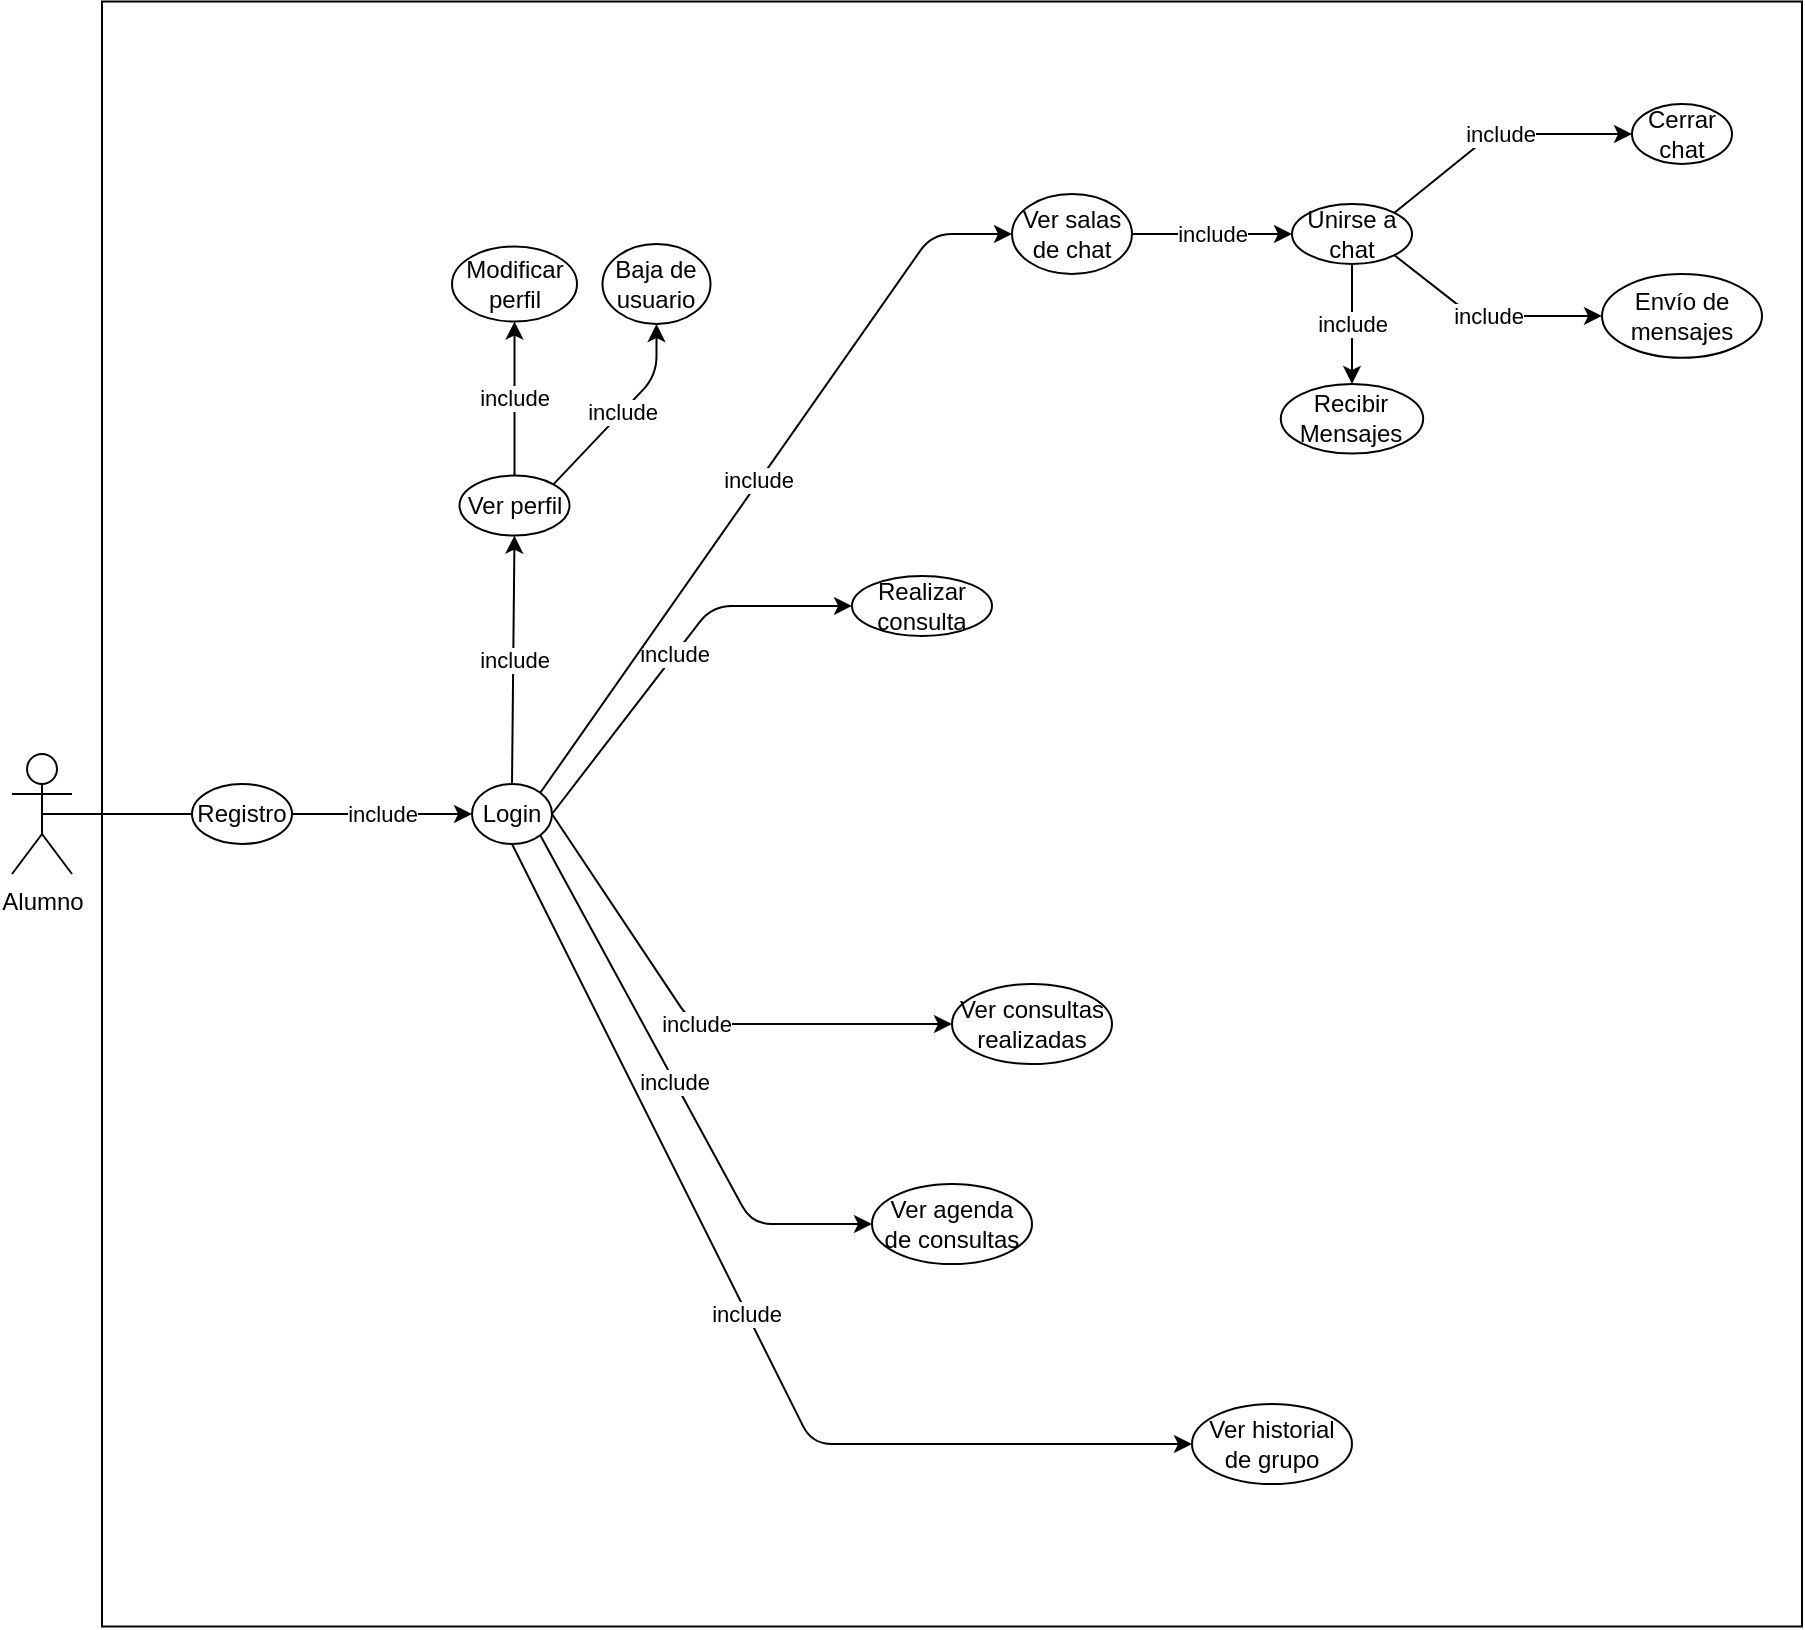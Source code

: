 <mxfile version="15.1.1" type="google"><diagram id="5SgqwKoPRS_P6ZZrhrAm" name="Page-1"><mxGraphModel dx="1662" dy="794" grid="1" gridSize="10" guides="1" tooltips="1" connect="1" arrows="1" fold="1" page="1" pageScale="1" pageWidth="827" pageHeight="1169" math="0" shadow="0"><root><mxCell id="0"/><mxCell id="1" parent="0"/><mxCell id="daEO_LViT05kbiS33h5r-54" value="" style="whiteSpace=wrap;html=1;" parent="1" vertex="1"><mxGeometry x="245" y="178.75" width="850" height="812.5" as="geometry"/></mxCell><mxCell id="daEO_LViT05kbiS33h5r-55" value="Alumno" style="shape=umlActor;verticalLabelPosition=bottom;verticalAlign=top;html=1;outlineConnect=0;" parent="1" vertex="1"><mxGeometry x="200" y="555" width="30" height="60" as="geometry"/></mxCell><mxCell id="daEO_LViT05kbiS33h5r-56" value="Registro" style="ellipse;whiteSpace=wrap;html=1;" parent="1" vertex="1"><mxGeometry x="290" y="570" width="50" height="30" as="geometry"/></mxCell><mxCell id="daEO_LViT05kbiS33h5r-57" value="Login" style="ellipse;whiteSpace=wrap;html=1;" parent="1" vertex="1"><mxGeometry x="430" y="570" width="40" height="30" as="geometry"/></mxCell><mxCell id="daEO_LViT05kbiS33h5r-58" value="include" style="endArrow=classic;html=1;exitX=1;exitY=0.5;exitDx=0;exitDy=0;entryX=0;entryY=0.5;entryDx=0;entryDy=0;" parent="1" source="daEO_LViT05kbiS33h5r-56" target="daEO_LViT05kbiS33h5r-57" edge="1"><mxGeometry width="50" height="50" relative="1" as="geometry"><mxPoint x="580" y="790" as="sourcePoint"/><mxPoint x="630" y="740" as="targetPoint"/></mxGeometry></mxCell><mxCell id="daEO_LViT05kbiS33h5r-59" value="" style="endArrow=none;html=1;exitX=0.5;exitY=0.5;exitDx=0;exitDy=0;exitPerimeter=0;entryX=0;entryY=0.5;entryDx=0;entryDy=0;endFill=0;" parent="1" source="daEO_LViT05kbiS33h5r-55" target="daEO_LViT05kbiS33h5r-56" edge="1"><mxGeometry width="50" height="50" relative="1" as="geometry"><mxPoint x="850" y="780" as="sourcePoint"/><mxPoint x="900" y="730" as="targetPoint"/></mxGeometry></mxCell><mxCell id="daEO_LViT05kbiS33h5r-60" value="Ver salas de chat" style="ellipse;whiteSpace=wrap;html=1;" parent="1" vertex="1"><mxGeometry x="700" y="275" width="60" height="40" as="geometry"/></mxCell><mxCell id="daEO_LViT05kbiS33h5r-63" value="Ver consultas realizadas" style="ellipse;whiteSpace=wrap;html=1;" parent="1" vertex="1"><mxGeometry x="670" y="670" width="80" height="40" as="geometry"/></mxCell><mxCell id="daEO_LViT05kbiS33h5r-64" value="Ver historial de grupo" style="ellipse;whiteSpace=wrap;html=1;" parent="1" vertex="1"><mxGeometry x="790" y="880" width="80" height="40" as="geometry"/></mxCell><mxCell id="daEO_LViT05kbiS33h5r-65" value="Ver agenda de consultas" style="ellipse;whiteSpace=wrap;html=1;" parent="1" vertex="1"><mxGeometry x="630" y="770" width="80" height="40" as="geometry"/></mxCell><mxCell id="daEO_LViT05kbiS33h5r-67" value="include" style="endArrow=classic;html=1;exitX=1;exitY=1;exitDx=0;exitDy=0;entryX=0;entryY=0.5;entryDx=0;entryDy=0;" parent="1" source="daEO_LViT05kbiS33h5r-57" target="daEO_LViT05kbiS33h5r-65" edge="1"><mxGeometry width="50" height="50" relative="1" as="geometry"><mxPoint x="465" y="610" as="sourcePoint"/><mxPoint x="640" y="790" as="targetPoint"/><Array as="points"><mxPoint x="570" y="790"/></Array></mxGeometry></mxCell><mxCell id="daEO_LViT05kbiS33h5r-69" value="include" style="endArrow=classic;html=1;exitX=0.5;exitY=1;exitDx=0;exitDy=0;entryX=0;entryY=0.5;entryDx=0;entryDy=0;" parent="1" source="daEO_LViT05kbiS33h5r-57" target="daEO_LViT05kbiS33h5r-64" edge="1"><mxGeometry width="50" height="50" relative="1" as="geometry"><mxPoint x="360.0" y="605" as="sourcePoint"/><mxPoint x="450" y="605" as="targetPoint"/><Array as="points"><mxPoint x="600" y="900"/></Array></mxGeometry></mxCell><mxCell id="daEO_LViT05kbiS33h5r-71" value="include" style="endArrow=classic;html=1;exitX=1;exitY=0.5;exitDx=0;exitDy=0;entryX=0;entryY=0.5;entryDx=0;entryDy=0;" parent="1" source="daEO_LViT05kbiS33h5r-57" target="5plm2tHr7awxJnXYfQQF-3" edge="1"><mxGeometry width="50" height="50" relative="1" as="geometry"><mxPoint x="699.749" y="379.142" as="sourcePoint"/><mxPoint x="670.0" y="480.94" as="targetPoint"/><Array as="points"><mxPoint x="550" y="481"/></Array></mxGeometry></mxCell><mxCell id="daEO_LViT05kbiS33h5r-72" value="include" style="endArrow=classic;html=1;exitX=1;exitY=0;exitDx=0;exitDy=0;entryX=0;entryY=0.5;entryDx=0;entryDy=0;" parent="1" source="daEO_LViT05kbiS33h5r-57" target="daEO_LViT05kbiS33h5r-60" edge="1"><mxGeometry width="50" height="50" relative="1" as="geometry"><mxPoint x="699.749" y="350.858" as="sourcePoint"/><mxPoint x="550" y="490" as="targetPoint"/><Array as="points"><mxPoint x="660" y="295"/></Array></mxGeometry></mxCell><mxCell id="daEO_LViT05kbiS33h5r-76" value="Cerrar chat" style="ellipse;whiteSpace=wrap;html=1;" parent="1" vertex="1"><mxGeometry x="1010" y="230" width="50" height="30" as="geometry"/></mxCell><mxCell id="daEO_LViT05kbiS33h5r-77" value="Unirse a chat" style="ellipse;whiteSpace=wrap;html=1;" parent="1" vertex="1"><mxGeometry x="840" y="280" width="60" height="30" as="geometry"/></mxCell><mxCell id="daEO_LViT05kbiS33h5r-78" value="include" style="endArrow=classic;html=1;exitX=1;exitY=0.5;exitDx=0;exitDy=0;entryX=0;entryY=0.5;entryDx=0;entryDy=0;" parent="1" source="daEO_LViT05kbiS33h5r-60" target="daEO_LViT05kbiS33h5r-77" edge="1"><mxGeometry width="50" height="50" relative="1" as="geometry"><mxPoint x="861.002" y="290.719" as="sourcePoint"/><mxPoint x="1000" y="205" as="targetPoint"/><Array as="points"/></mxGeometry></mxCell><mxCell id="daEO_LViT05kbiS33h5r-79" value="include" style="endArrow=classic;html=1;exitX=1;exitY=0;exitDx=0;exitDy=0;entryX=0;entryY=0.5;entryDx=0;entryDy=0;" parent="1" source="daEO_LViT05kbiS33h5r-77" target="daEO_LViT05kbiS33h5r-76" edge="1"><mxGeometry width="50" height="50" relative="1" as="geometry"><mxPoint x="930.0" y="215" as="sourcePoint"/><mxPoint x="985" y="365" as="targetPoint"/><Array as="points"><mxPoint x="940" y="245"/></Array></mxGeometry></mxCell><mxCell id="daEO_LViT05kbiS33h5r-90" value="include" style="endArrow=classic;html=1;exitX=0.5;exitY=1;exitDx=0;exitDy=0;entryX=0.5;entryY=0;entryDx=0;entryDy=0;" parent="1" source="daEO_LViT05kbiS33h5r-77" target="daEO_LViT05kbiS33h5r-96" edge="1"><mxGeometry width="50" height="50" relative="1" as="geometry"><mxPoint x="1006.213" y="475.003" as="sourcePoint"/><mxPoint x="1070" y="420.61" as="targetPoint"/><Array as="points"/></mxGeometry></mxCell><mxCell id="daEO_LViT05kbiS33h5r-93" value="Envío de mensajes" style="ellipse;whiteSpace=wrap;html=1;" parent="1" vertex="1"><mxGeometry x="995" y="315" width="80" height="41.89" as="geometry"/></mxCell><mxCell id="daEO_LViT05kbiS33h5r-94" value="include" style="endArrow=classic;html=1;exitX=1;exitY=1;exitDx=0;exitDy=0;entryX=0;entryY=0.5;entryDx=0;entryDy=0;" parent="1" source="daEO_LViT05kbiS33h5r-77" target="daEO_LViT05kbiS33h5r-93" edge="1"><mxGeometry width="50" height="50" relative="1" as="geometry"><mxPoint x="1121.213" y="434.752" as="sourcePoint"/><mxPoint x="1200" y="672.5" as="targetPoint"/><Array as="points"><mxPoint x="930" y="336"/></Array></mxGeometry></mxCell><mxCell id="daEO_LViT05kbiS33h5r-96" value="Recibir Mensajes" style="ellipse;whiteSpace=wrap;html=1;" parent="1" vertex="1"><mxGeometry x="834.39" y="370.0" width="71.21" height="34.75" as="geometry"/></mxCell><mxCell id="daEO_LViT05kbiS33h5r-98" value="Ver perfil" style="ellipse;whiteSpace=wrap;html=1;" parent="1" vertex="1"><mxGeometry x="423.75" y="415.79" width="55" height="30" as="geometry"/></mxCell><mxCell id="daEO_LViT05kbiS33h5r-99" value="Baja de usuario" style="ellipse;whiteSpace=wrap;html=1;" parent="1" vertex="1"><mxGeometry x="495.25" y="300" width="54" height="40" as="geometry"/></mxCell><mxCell id="daEO_LViT05kbiS33h5r-100" value="include" style="endArrow=classic;html=1;exitX=1;exitY=0;exitDx=0;exitDy=0;entryX=0.5;entryY=1;entryDx=0;entryDy=0;" parent="1" source="daEO_LViT05kbiS33h5r-98" target="daEO_LViT05kbiS33h5r-99" edge="1"><mxGeometry width="50" height="50" relative="1" as="geometry"><mxPoint x="376.25" y="585.79" as="sourcePoint"/><mxPoint x="846.25" y="575.79" as="targetPoint"/><Array as="points"><mxPoint x="522.25" y="365.79"/></Array></mxGeometry></mxCell><mxCell id="daEO_LViT05kbiS33h5r-101" value="include" style="endArrow=classic;html=1;exitX=0.5;exitY=0;exitDx=0;exitDy=0;entryX=0.5;entryY=1;entryDx=0;entryDy=0;" parent="1" source="daEO_LViT05kbiS33h5r-57" target="daEO_LViT05kbiS33h5r-98" edge="1"><mxGeometry width="50" height="50" relative="1" as="geometry"><mxPoint x="451.25" y="565.79" as="sourcePoint"/><mxPoint x="846.25" y="575.79" as="targetPoint"/></mxGeometry></mxCell><mxCell id="daEO_LViT05kbiS33h5r-102" value="Modificar perfil" style="ellipse;whiteSpace=wrap;html=1;" parent="1" vertex="1"><mxGeometry x="420" y="301.25" width="62.5" height="37.5" as="geometry"/></mxCell><mxCell id="daEO_LViT05kbiS33h5r-103" value="include" style="endArrow=classic;html=1;exitX=0.5;exitY=0;exitDx=0;exitDy=0;entryX=0.5;entryY=1;entryDx=0;entryDy=0;" parent="1" source="daEO_LViT05kbiS33h5r-98" target="daEO_LViT05kbiS33h5r-102" edge="1"><mxGeometry width="50" height="50" relative="1" as="geometry"><mxPoint x="336.25" y="205.79" as="sourcePoint"/><mxPoint x="446.25" y="155.79" as="targetPoint"/><Array as="points"/></mxGeometry></mxCell><mxCell id="5plm2tHr7awxJnXYfQQF-3" value="Realizar consulta" style="ellipse;whiteSpace=wrap;html=1;" parent="1" vertex="1"><mxGeometry x="620" y="465.94" width="70" height="30" as="geometry"/></mxCell><mxCell id="BGCzAov3iWr7ABzAGm3T-2" value="include" style="endArrow=classic;html=1;exitX=1;exitY=0.5;exitDx=0;exitDy=0;entryX=0;entryY=0.5;entryDx=0;entryDy=0;" parent="1" source="daEO_LViT05kbiS33h5r-57" target="daEO_LViT05kbiS33h5r-63" edge="1"><mxGeometry width="50" height="50" relative="1" as="geometry"><mxPoint x="600" y="540" as="sourcePoint"/><mxPoint x="650" y="490" as="targetPoint"/><Array as="points"><mxPoint x="540" y="690"/></Array></mxGeometry></mxCell></root></mxGraphModel></diagram></mxfile>